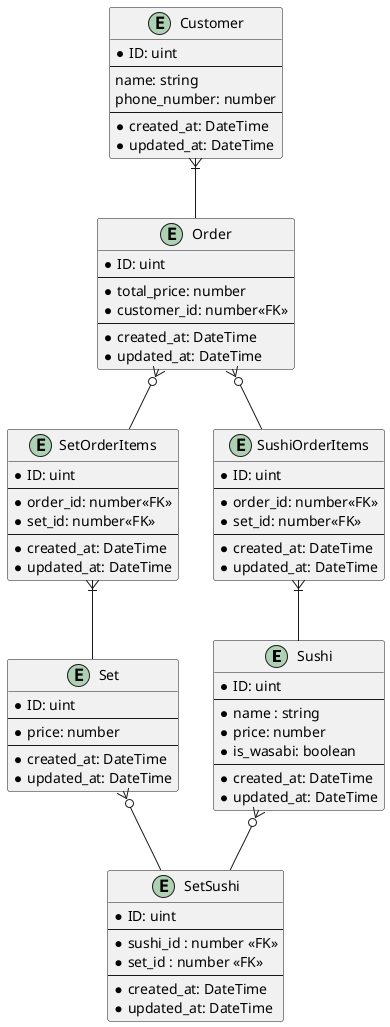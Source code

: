 @startuml
entity Sushi {
  * ID: uint
  --
  * name : string
  * price: number
  * is_wasabi: boolean
  --
  * created_at: DateTime
  * updated_at: DateTime
}

entity Set {
  * ID: uint
  --
  * price: number
  --
  * created_at: DateTime
  * updated_at: DateTime
}

entity SetSushi {
  * ID: uint
  --
  * sushi_id : number <<FK>>
  * set_id : number <<FK>>
  --
  * created_at: DateTime
  * updated_at: DateTime
}

entity Order {
  * ID: uint
  --
  * total_price: number
  * customer_id: number<<FK>>
  --
  * created_at: DateTime
  * updated_at: DateTime
}

entity SetOrderItems {
  * ID: uint
  --
  * order_id: number<<FK>>
  * set_id: number<<FK>>
  --
  * created_at: DateTime
  * updated_at: DateTime
}

entity SushiOrderItems {
  * ID: uint
  --
  * order_id: number<<FK>>
  * set_id: number<<FK>>
  --
  * created_at: DateTime
  * updated_at: DateTime
}

entity Customer {
  * ID: uint
  --
  name: string
  phone_number: number
  --
  * created_at: DateTime
  * updated_at: DateTime
}

Sushi }o-- SetSushi
Set }o-- SetSushi

Customer }|-- Order
Order }o-- SetOrderItems
Order }o-- SushiOrderItems

SetOrderItems }|-- Set
SushiOrderItems }|-- Sushi
@enduml